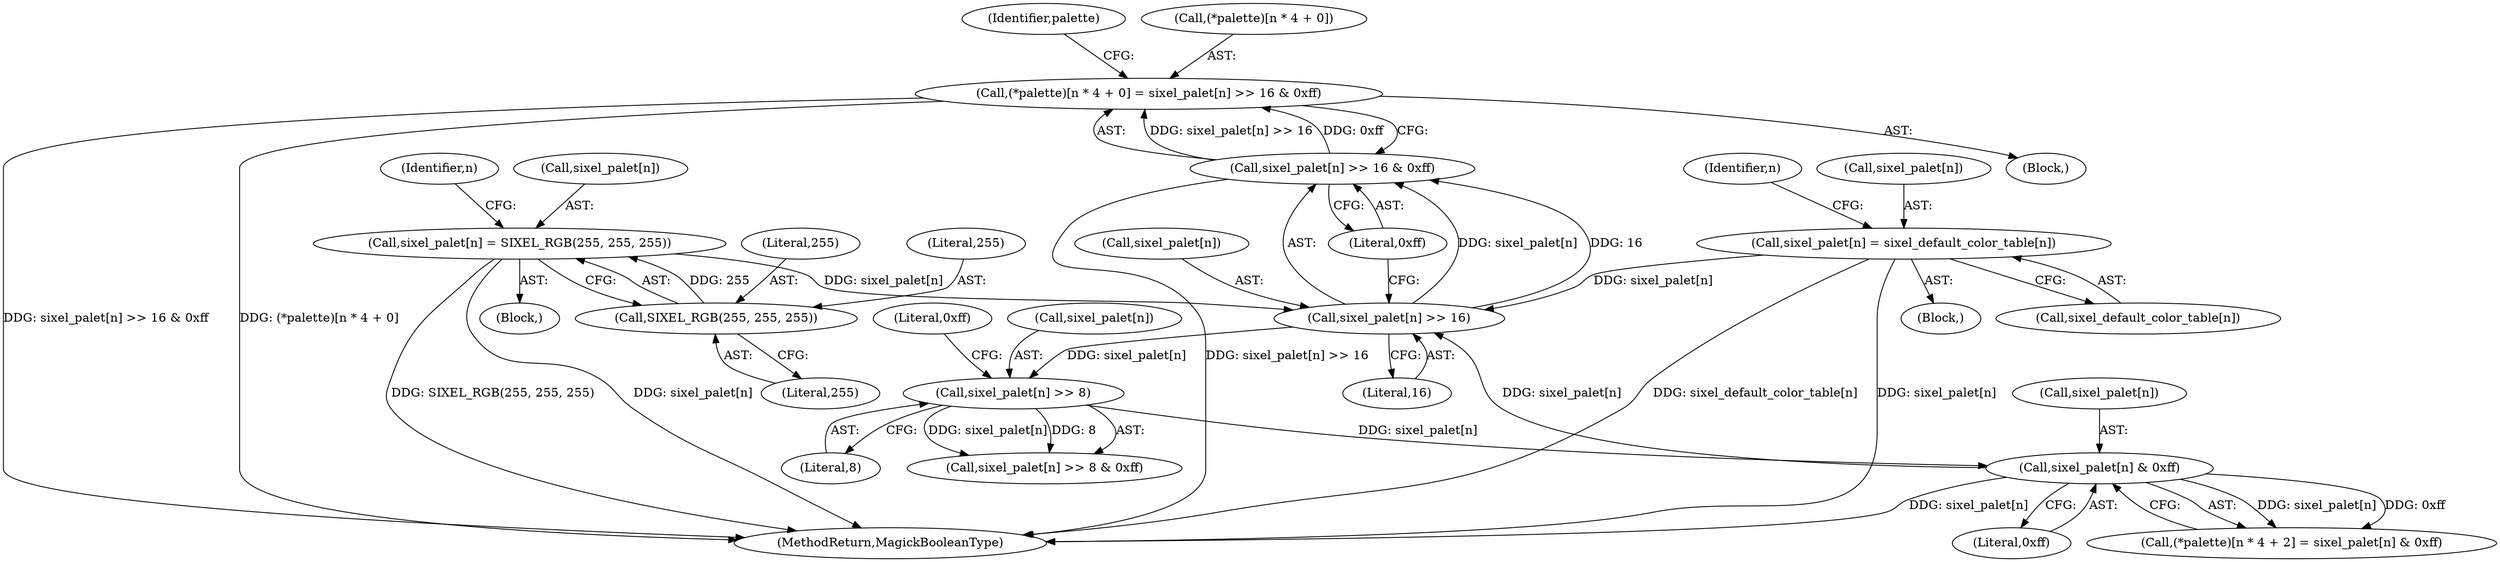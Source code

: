 digraph "0_ImageMagick_10b3823a7619ed22d42764733eb052c4159bc8c1_2@pointer" {
"1001376" [label="(Call,(*palette)[n * 4 + 0] = sixel_palet[n] >> 16 & 0xff)"];
"1001385" [label="(Call,sixel_palet[n] >> 16 & 0xff)"];
"1001386" [label="(Call,sixel_palet[n] >> 16)"];
"1000309" [label="(Call,sixel_palet[n] = SIXEL_RGB(255, 255, 255))"];
"1000313" [label="(Call,SIXEL_RGB(255, 255, 255))"];
"1001417" [label="(Call,sixel_palet[n] & 0xff)"];
"1001402" [label="(Call,sixel_palet[n] >> 8)"];
"1000225" [label="(Call,sixel_palet[n] = sixel_default_color_table[n])"];
"1001434" [label="(MethodReturn,MagickBooleanType)"];
"1001401" [label="(Call,sixel_palet[n] >> 8 & 0xff)"];
"1000307" [label="(Identifier,n)"];
"1000224" [label="(Block,)"];
"1000316" [label="(Literal,255)"];
"1000315" [label="(Literal,255)"];
"1000314" [label="(Literal,255)"];
"1001402" [label="(Call,sixel_palet[n] >> 8)"];
"1001408" [label="(Call,(*palette)[n * 4 + 2] = sixel_palet[n] & 0xff)"];
"1000223" [label="(Identifier,n)"];
"1001421" [label="(Literal,0xff)"];
"1001418" [label="(Call,sixel_palet[n])"];
"1000225" [label="(Call,sixel_palet[n] = sixel_default_color_table[n])"];
"1001395" [label="(Identifier,palette)"];
"1001390" [label="(Literal,16)"];
"1001387" [label="(Call,sixel_palet[n])"];
"1001385" [label="(Call,sixel_palet[n] >> 16 & 0xff)"];
"1001377" [label="(Call,(*palette)[n * 4 + 0])"];
"1001407" [label="(Literal,0xff)"];
"1000309" [label="(Call,sixel_palet[n] = SIXEL_RGB(255, 255, 255))"];
"1000308" [label="(Block,)"];
"1001376" [label="(Call,(*palette)[n * 4 + 0] = sixel_palet[n] >> 16 & 0xff)"];
"1001386" [label="(Call,sixel_palet[n] >> 16)"];
"1000229" [label="(Call,sixel_default_color_table[n])"];
"1000226" [label="(Call,sixel_palet[n])"];
"1000313" [label="(Call,SIXEL_RGB(255, 255, 255))"];
"1001391" [label="(Literal,0xff)"];
"1001406" [label="(Literal,8)"];
"1001375" [label="(Block,)"];
"1001417" [label="(Call,sixel_palet[n] & 0xff)"];
"1001403" [label="(Call,sixel_palet[n])"];
"1000310" [label="(Call,sixel_palet[n])"];
"1001376" -> "1001375"  [label="AST: "];
"1001376" -> "1001385"  [label="CFG: "];
"1001377" -> "1001376"  [label="AST: "];
"1001385" -> "1001376"  [label="AST: "];
"1001395" -> "1001376"  [label="CFG: "];
"1001376" -> "1001434"  [label="DDG: (*palette)[n * 4 + 0]"];
"1001376" -> "1001434"  [label="DDG: sixel_palet[n] >> 16 & 0xff"];
"1001385" -> "1001376"  [label="DDG: sixel_palet[n] >> 16"];
"1001385" -> "1001376"  [label="DDG: 0xff"];
"1001385" -> "1001391"  [label="CFG: "];
"1001386" -> "1001385"  [label="AST: "];
"1001391" -> "1001385"  [label="AST: "];
"1001385" -> "1001434"  [label="DDG: sixel_palet[n] >> 16"];
"1001386" -> "1001385"  [label="DDG: sixel_palet[n]"];
"1001386" -> "1001385"  [label="DDG: 16"];
"1001386" -> "1001390"  [label="CFG: "];
"1001387" -> "1001386"  [label="AST: "];
"1001390" -> "1001386"  [label="AST: "];
"1001391" -> "1001386"  [label="CFG: "];
"1000309" -> "1001386"  [label="DDG: sixel_palet[n]"];
"1001417" -> "1001386"  [label="DDG: sixel_palet[n]"];
"1000225" -> "1001386"  [label="DDG: sixel_palet[n]"];
"1001386" -> "1001402"  [label="DDG: sixel_palet[n]"];
"1000309" -> "1000308"  [label="AST: "];
"1000309" -> "1000313"  [label="CFG: "];
"1000310" -> "1000309"  [label="AST: "];
"1000313" -> "1000309"  [label="AST: "];
"1000307" -> "1000309"  [label="CFG: "];
"1000309" -> "1001434"  [label="DDG: sixel_palet[n]"];
"1000309" -> "1001434"  [label="DDG: SIXEL_RGB(255, 255, 255)"];
"1000313" -> "1000309"  [label="DDG: 255"];
"1000313" -> "1000316"  [label="CFG: "];
"1000314" -> "1000313"  [label="AST: "];
"1000315" -> "1000313"  [label="AST: "];
"1000316" -> "1000313"  [label="AST: "];
"1001417" -> "1001408"  [label="AST: "];
"1001417" -> "1001421"  [label="CFG: "];
"1001418" -> "1001417"  [label="AST: "];
"1001421" -> "1001417"  [label="AST: "];
"1001408" -> "1001417"  [label="CFG: "];
"1001417" -> "1001434"  [label="DDG: sixel_palet[n]"];
"1001417" -> "1001408"  [label="DDG: sixel_palet[n]"];
"1001417" -> "1001408"  [label="DDG: 0xff"];
"1001402" -> "1001417"  [label="DDG: sixel_palet[n]"];
"1001402" -> "1001401"  [label="AST: "];
"1001402" -> "1001406"  [label="CFG: "];
"1001403" -> "1001402"  [label="AST: "];
"1001406" -> "1001402"  [label="AST: "];
"1001407" -> "1001402"  [label="CFG: "];
"1001402" -> "1001401"  [label="DDG: sixel_palet[n]"];
"1001402" -> "1001401"  [label="DDG: 8"];
"1000225" -> "1000224"  [label="AST: "];
"1000225" -> "1000229"  [label="CFG: "];
"1000226" -> "1000225"  [label="AST: "];
"1000229" -> "1000225"  [label="AST: "];
"1000223" -> "1000225"  [label="CFG: "];
"1000225" -> "1001434"  [label="DDG: sixel_palet[n]"];
"1000225" -> "1001434"  [label="DDG: sixel_default_color_table[n]"];
}
